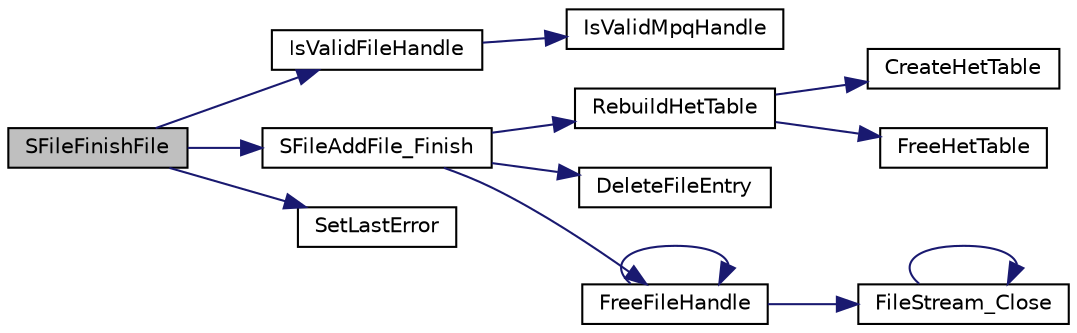 digraph G
{
  edge [fontname="Helvetica",fontsize="10",labelfontname="Helvetica",labelfontsize="10"];
  node [fontname="Helvetica",fontsize="10",shape=record];
  rankdir="LR";
  Node1 [label="SFileFinishFile",height=0.2,width=0.4,color="black", fillcolor="grey75", style="filled" fontcolor="black"];
  Node1 -> Node2 [color="midnightblue",fontsize="10",style="solid",fontname="Helvetica"];
  Node2 [label="IsValidFileHandle",height=0.2,width=0.4,color="black", fillcolor="white", style="filled",URL="$_s_base_common_8cpp.html#a3216d5c62d758be099dfa3324cf34dd3"];
  Node2 -> Node3 [color="midnightblue",fontsize="10",style="solid",fontname="Helvetica"];
  Node3 [label="IsValidMpqHandle",height=0.2,width=0.4,color="black", fillcolor="white", style="filled",URL="$_s_base_common_8cpp.html#a67882fdf8d424efbb6b2e1f748583a66"];
  Node1 -> Node4 [color="midnightblue",fontsize="10",style="solid",fontname="Helvetica"];
  Node4 [label="SFileAddFile_Finish",height=0.2,width=0.4,color="black", fillcolor="white", style="filled",URL="$_s_file_add_file_8cpp.html#ad5fd5f53f46b1786c28ffd042b631207"];
  Node4 -> Node5 [color="midnightblue",fontsize="10",style="solid",fontname="Helvetica"];
  Node5 [label="RebuildHetTable",height=0.2,width=0.4,color="black", fillcolor="white", style="filled",URL="$_s_base_file_table_8cpp.html#a97fd4e4b3730b45b008fbba7dc7c07e8"];
  Node5 -> Node6 [color="midnightblue",fontsize="10",style="solid",fontname="Helvetica"];
  Node6 [label="CreateHetTable",height=0.2,width=0.4,color="black", fillcolor="white", style="filled",URL="$_s_base_file_table_8cpp.html#a97648c0afa4a301e7f7ee1e2bf201018"];
  Node5 -> Node7 [color="midnightblue",fontsize="10",style="solid",fontname="Helvetica"];
  Node7 [label="FreeHetTable",height=0.2,width=0.4,color="black", fillcolor="white", style="filled",URL="$_s_base_file_table_8cpp.html#a01959b3dc86a80003a50a1483937ce7d"];
  Node4 -> Node8 [color="midnightblue",fontsize="10",style="solid",fontname="Helvetica"];
  Node8 [label="DeleteFileEntry",height=0.2,width=0.4,color="black", fillcolor="white", style="filled",URL="$_s_base_file_table_8cpp.html#ab491aefc6c1009d67e63868ea2be6ecc"];
  Node4 -> Node9 [color="midnightblue",fontsize="10",style="solid",fontname="Helvetica"];
  Node9 [label="FreeFileHandle",height=0.2,width=0.4,color="black", fillcolor="white", style="filled",URL="$_s_base_common_8cpp.html#a18f4fd98a66477ad38b6b12f27cf2ad0"];
  Node9 -> Node9 [color="midnightblue",fontsize="10",style="solid",fontname="Helvetica"];
  Node9 -> Node10 [color="midnightblue",fontsize="10",style="solid",fontname="Helvetica"];
  Node10 [label="FileStream_Close",height=0.2,width=0.4,color="black", fillcolor="white", style="filled",URL="$_file_stream_8cpp.html#ae8b75c4797726e9c5ee0b4b03bf31442"];
  Node10 -> Node10 [color="midnightblue",fontsize="10",style="solid",fontname="Helvetica"];
  Node1 -> Node11 [color="midnightblue",fontsize="10",style="solid",fontname="Helvetica"];
  Node11 [label="SetLastError",height=0.2,width=0.4,color="black", fillcolor="white", style="filled",URL="$_file_stream_8cpp.html#ae12246cf2f9f9aa8e3a6367bd9fa2aed"];
}
